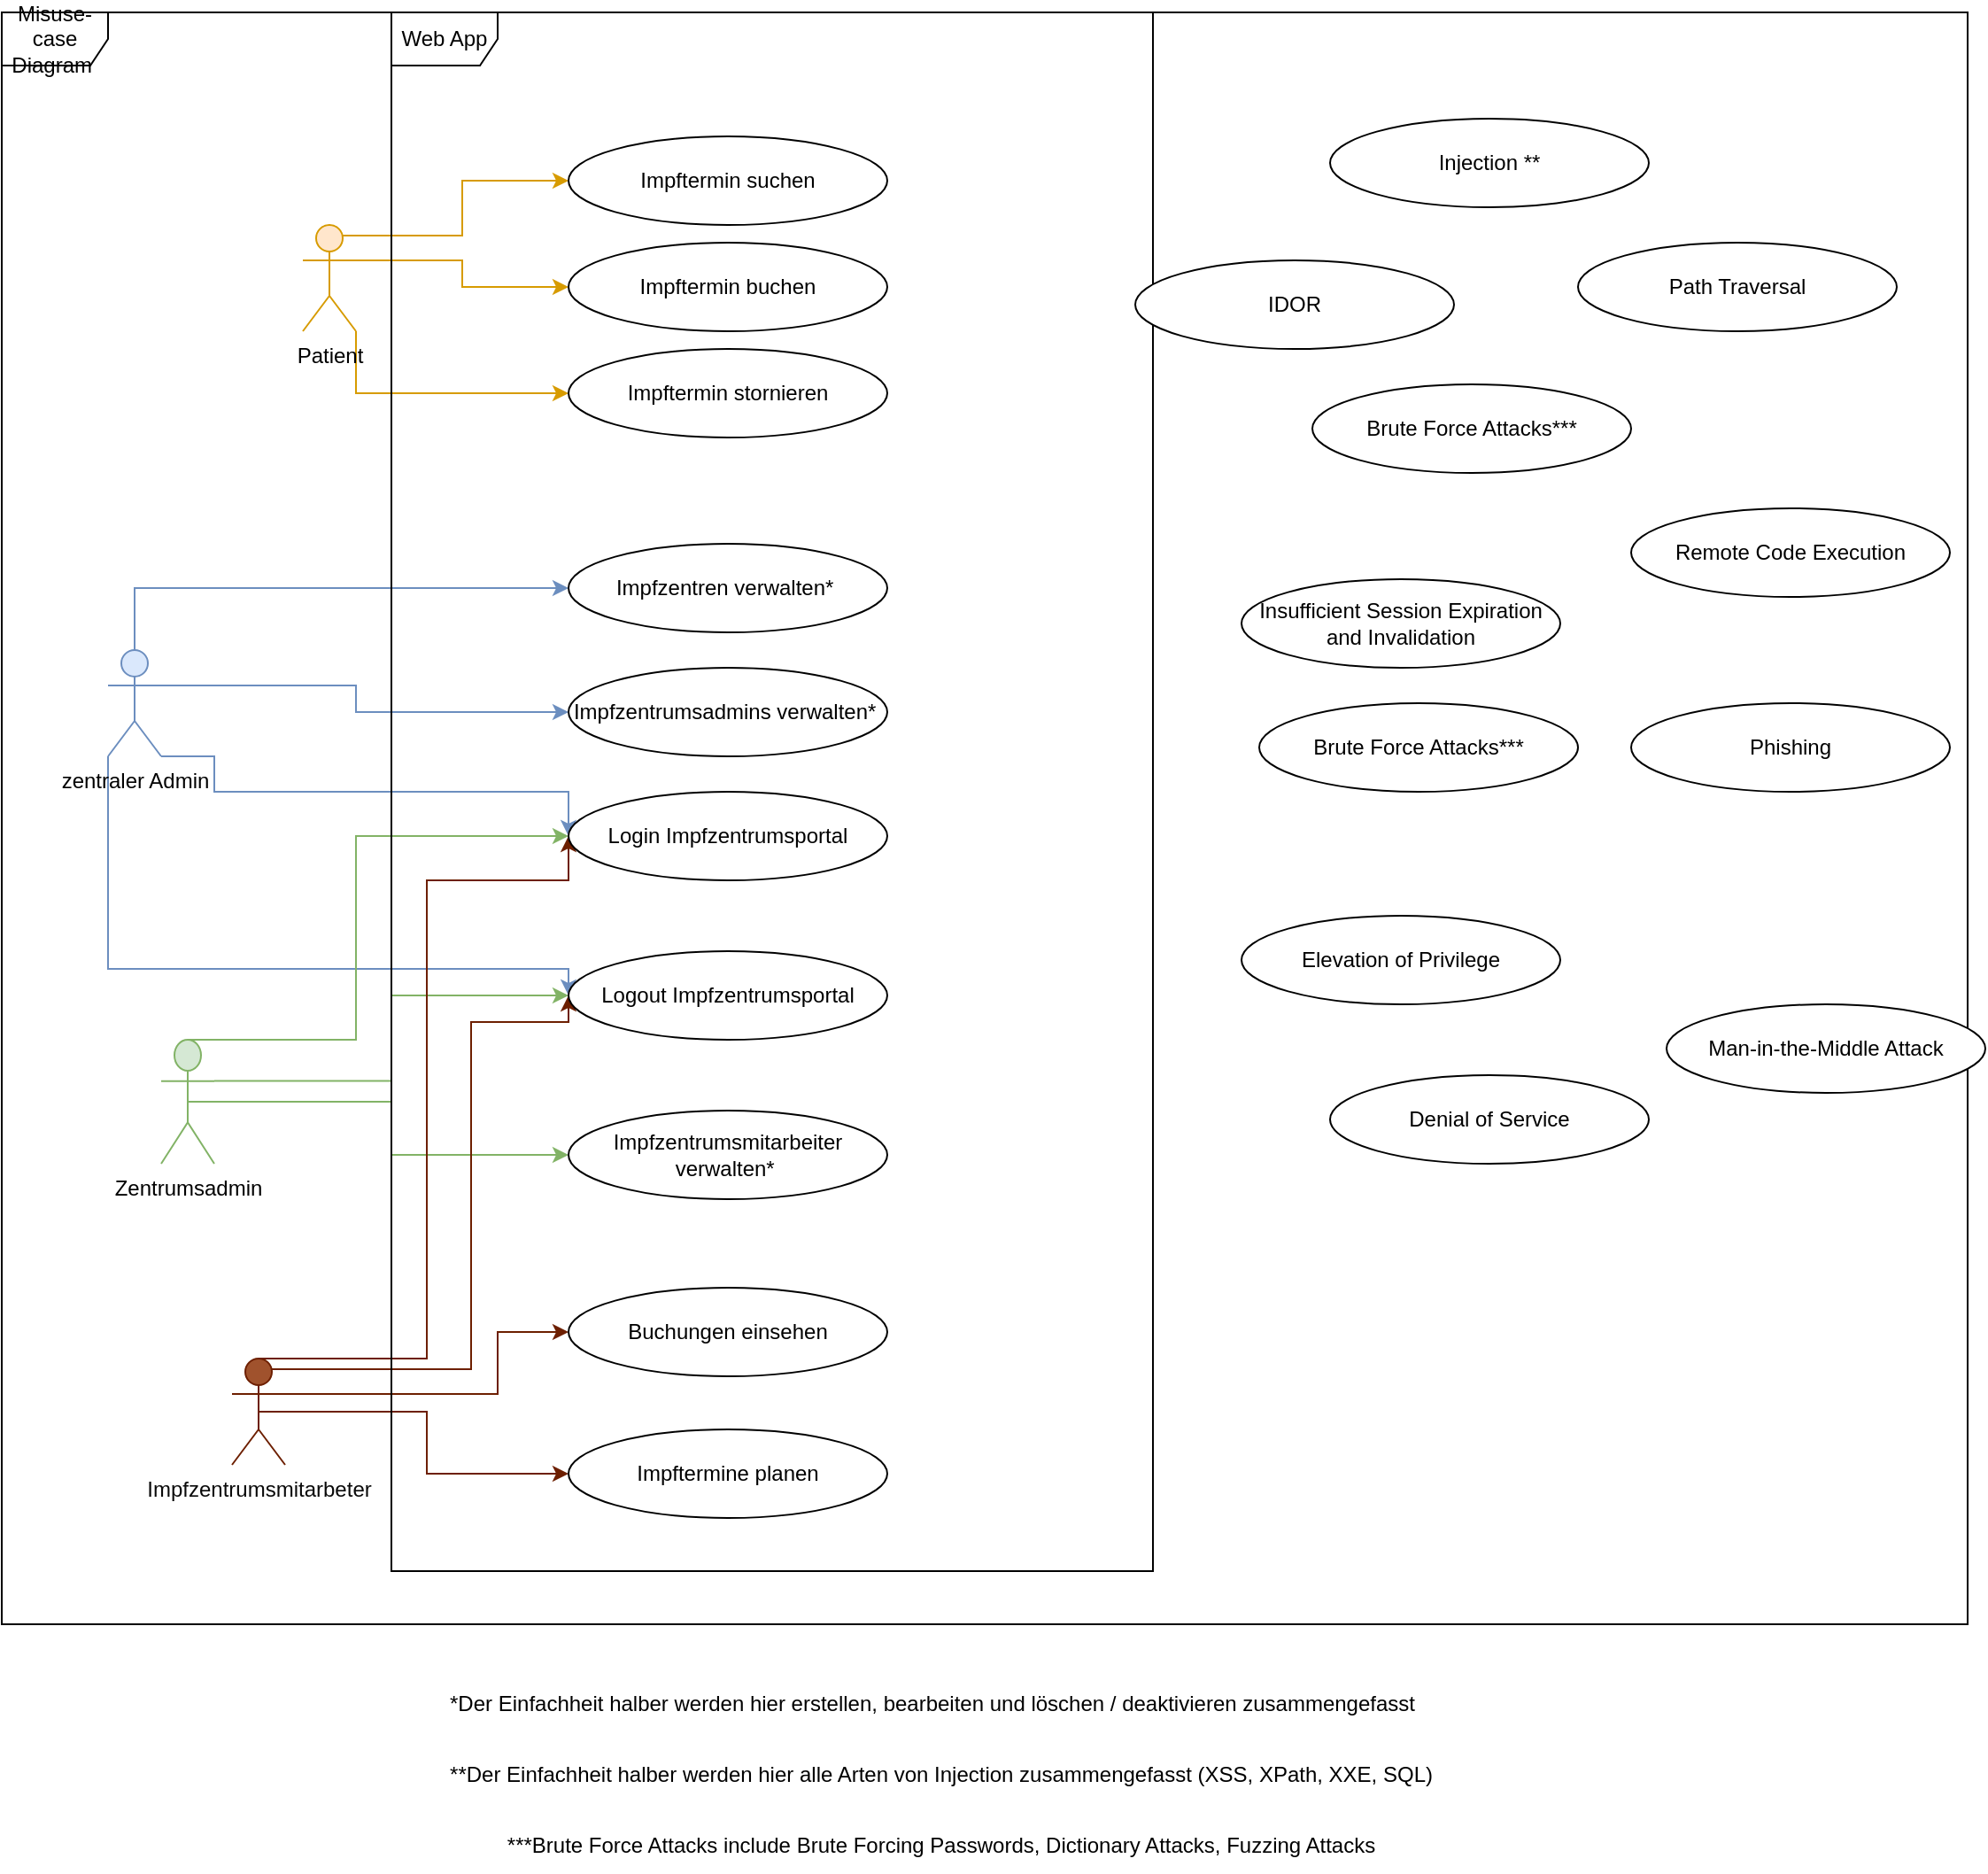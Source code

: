 <mxfile version="24.2.5" type="github">
  <diagram name="Page-1" id="L5RvgXoz5vY0bctvdb2n">
    <mxGraphModel dx="2214" dy="1859" grid="1" gridSize="10" guides="1" tooltips="1" connect="1" arrows="1" fold="1" page="1" pageScale="1" pageWidth="850" pageHeight="1100" math="0" shadow="0">
      <root>
        <mxCell id="0" />
        <mxCell id="1" parent="0" />
        <mxCell id="AoCtoSCX7iy1n-9hf34W-35" style="edgeStyle=orthogonalEdgeStyle;rounded=0;orthogonalLoop=1;jettySize=auto;html=1;exitX=0.75;exitY=0.1;exitDx=0;exitDy=0;exitPerimeter=0;fillColor=#ffe6cc;strokeColor=#d79b00;" edge="1" parent="1" source="AoCtoSCX7iy1n-9hf34W-1" target="AoCtoSCX7iy1n-9hf34W-34">
          <mxGeometry relative="1" as="geometry" />
        </mxCell>
        <mxCell id="AoCtoSCX7iy1n-9hf34W-36" style="edgeStyle=orthogonalEdgeStyle;rounded=0;orthogonalLoop=1;jettySize=auto;html=1;exitX=1;exitY=0.333;exitDx=0;exitDy=0;exitPerimeter=0;fillColor=#ffe6cc;strokeColor=#d79b00;" edge="1" parent="1" source="AoCtoSCX7iy1n-9hf34W-1" target="AoCtoSCX7iy1n-9hf34W-9">
          <mxGeometry relative="1" as="geometry" />
        </mxCell>
        <mxCell id="AoCtoSCX7iy1n-9hf34W-37" style="edgeStyle=orthogonalEdgeStyle;rounded=0;orthogonalLoop=1;jettySize=auto;html=1;exitX=1;exitY=1;exitDx=0;exitDy=0;exitPerimeter=0;entryX=0;entryY=0.5;entryDx=0;entryDy=0;fillColor=#ffe6cc;strokeColor=#d79b00;" edge="1" parent="1" source="AoCtoSCX7iy1n-9hf34W-1" target="AoCtoSCX7iy1n-9hf34W-10">
          <mxGeometry relative="1" as="geometry" />
        </mxCell>
        <mxCell id="AoCtoSCX7iy1n-9hf34W-1" value="Patient&lt;div&gt;&lt;br&gt;&lt;/div&gt;" style="shape=umlActor;verticalLabelPosition=bottom;verticalAlign=top;html=1;outlineConnect=0;fillColor=#ffe6cc;strokeColor=#d79b00;" vertex="1" parent="1">
          <mxGeometry x="50" y="80" width="30" height="60" as="geometry" />
        </mxCell>
        <mxCell id="AoCtoSCX7iy1n-9hf34W-39" style="edgeStyle=orthogonalEdgeStyle;rounded=0;orthogonalLoop=1;jettySize=auto;html=1;exitX=0.5;exitY=0;exitDx=0;exitDy=0;exitPerimeter=0;entryX=0;entryY=0.5;entryDx=0;entryDy=0;fillColor=#dae8fc;strokeColor=#6c8ebf;" edge="1" parent="1" source="AoCtoSCX7iy1n-9hf34W-3" target="AoCtoSCX7iy1n-9hf34W-11">
          <mxGeometry relative="1" as="geometry" />
        </mxCell>
        <mxCell id="AoCtoSCX7iy1n-9hf34W-40" style="edgeStyle=orthogonalEdgeStyle;rounded=0;orthogonalLoop=1;jettySize=auto;html=1;exitX=1;exitY=0.333;exitDx=0;exitDy=0;exitPerimeter=0;fillColor=#dae8fc;strokeColor=#6c8ebf;" edge="1" parent="1" source="AoCtoSCX7iy1n-9hf34W-3" target="AoCtoSCX7iy1n-9hf34W-12">
          <mxGeometry relative="1" as="geometry">
            <Array as="points">
              <mxPoint x="80" y="340" />
              <mxPoint x="80" y="355" />
            </Array>
          </mxGeometry>
        </mxCell>
        <mxCell id="AoCtoSCX7iy1n-9hf34W-43" style="edgeStyle=orthogonalEdgeStyle;rounded=0;orthogonalLoop=1;jettySize=auto;html=1;exitX=0;exitY=1;exitDx=0;exitDy=0;exitPerimeter=0;entryX=0;entryY=0.5;entryDx=0;entryDy=0;fillColor=#dae8fc;strokeColor=#6c8ebf;" edge="1" parent="1" source="AoCtoSCX7iy1n-9hf34W-3" target="AoCtoSCX7iy1n-9hf34W-14">
          <mxGeometry relative="1" as="geometry">
            <Array as="points">
              <mxPoint x="-60" y="500" />
              <mxPoint x="200" y="500" />
            </Array>
          </mxGeometry>
        </mxCell>
        <mxCell id="AoCtoSCX7iy1n-9hf34W-44" style="edgeStyle=orthogonalEdgeStyle;rounded=0;orthogonalLoop=1;jettySize=auto;html=1;exitX=1;exitY=1;exitDx=0;exitDy=0;exitPerimeter=0;entryX=0;entryY=0.5;entryDx=0;entryDy=0;fillColor=#dae8fc;strokeColor=#6c8ebf;" edge="1" parent="1" source="AoCtoSCX7iy1n-9hf34W-3" target="AoCtoSCX7iy1n-9hf34W-13">
          <mxGeometry relative="1" as="geometry">
            <Array as="points">
              <mxPoint y="380" />
              <mxPoint y="400" />
              <mxPoint x="200" y="400" />
            </Array>
          </mxGeometry>
        </mxCell>
        <mxCell id="AoCtoSCX7iy1n-9hf34W-3" value="&lt;div&gt;zentraler Admin&lt;/div&gt;" style="shape=umlActor;verticalLabelPosition=bottom;verticalAlign=top;html=1;outlineConnect=0;fillColor=#dae8fc;strokeColor=#6c8ebf;" vertex="1" parent="1">
          <mxGeometry x="-60" y="320" width="30" height="60" as="geometry" />
        </mxCell>
        <mxCell id="AoCtoSCX7iy1n-9hf34W-45" style="edgeStyle=orthogonalEdgeStyle;rounded=0;orthogonalLoop=1;jettySize=auto;html=1;exitX=0.5;exitY=0;exitDx=0;exitDy=0;exitPerimeter=0;entryX=0;entryY=0.5;entryDx=0;entryDy=0;fillColor=#d5e8d4;strokeColor=#82b366;" edge="1" parent="1" source="AoCtoSCX7iy1n-9hf34W-4" target="AoCtoSCX7iy1n-9hf34W-13">
          <mxGeometry relative="1" as="geometry">
            <Array as="points">
              <mxPoint x="80" y="540" />
              <mxPoint x="80" y="425" />
            </Array>
          </mxGeometry>
        </mxCell>
        <mxCell id="AoCtoSCX7iy1n-9hf34W-46" style="edgeStyle=orthogonalEdgeStyle;rounded=0;orthogonalLoop=1;jettySize=auto;html=1;exitX=1;exitY=0.333;exitDx=0;exitDy=0;exitPerimeter=0;entryX=0;entryY=0.5;entryDx=0;entryDy=0;fillColor=#d5e8d4;strokeColor=#82b366;" edge="1" parent="1" source="AoCtoSCX7iy1n-9hf34W-4" target="AoCtoSCX7iy1n-9hf34W-14">
          <mxGeometry relative="1" as="geometry">
            <Array as="points">
              <mxPoint x="100" y="563" />
              <mxPoint x="100" y="515" />
            </Array>
          </mxGeometry>
        </mxCell>
        <mxCell id="AoCtoSCX7iy1n-9hf34W-53" style="edgeStyle=orthogonalEdgeStyle;rounded=0;orthogonalLoop=1;jettySize=auto;html=1;exitX=0.5;exitY=0.5;exitDx=0;exitDy=0;exitPerimeter=0;fillColor=#d5e8d4;strokeColor=#82b366;" edge="1" parent="1" source="AoCtoSCX7iy1n-9hf34W-4" target="AoCtoSCX7iy1n-9hf34W-15">
          <mxGeometry relative="1" as="geometry" />
        </mxCell>
        <mxCell id="AoCtoSCX7iy1n-9hf34W-4" value="&lt;div&gt;Zentrumsadmin&lt;/div&gt;" style="shape=umlActor;verticalLabelPosition=bottom;verticalAlign=top;html=1;outlineConnect=0;fillColor=#d5e8d4;strokeColor=#82b366;" vertex="1" parent="1">
          <mxGeometry x="-30" y="540" width="30" height="70" as="geometry" />
        </mxCell>
        <mxCell id="AoCtoSCX7iy1n-9hf34W-48" style="edgeStyle=orthogonalEdgeStyle;rounded=0;orthogonalLoop=1;jettySize=auto;html=1;exitX=0.5;exitY=0;exitDx=0;exitDy=0;exitPerimeter=0;entryX=0;entryY=0.5;entryDx=0;entryDy=0;fillColor=#a0522d;strokeColor=#6D1F00;" edge="1" parent="1" source="AoCtoSCX7iy1n-9hf34W-5" target="AoCtoSCX7iy1n-9hf34W-13">
          <mxGeometry relative="1" as="geometry">
            <Array as="points">
              <mxPoint x="120" y="720" />
              <mxPoint x="120" y="450" />
              <mxPoint x="200" y="450" />
            </Array>
          </mxGeometry>
        </mxCell>
        <mxCell id="AoCtoSCX7iy1n-9hf34W-49" style="edgeStyle=orthogonalEdgeStyle;rounded=0;orthogonalLoop=1;jettySize=auto;html=1;exitX=0.75;exitY=0.1;exitDx=0;exitDy=0;exitPerimeter=0;entryX=0;entryY=0.5;entryDx=0;entryDy=0;fillColor=#a0522d;strokeColor=#6D1F00;" edge="1" parent="1" source="AoCtoSCX7iy1n-9hf34W-5" target="AoCtoSCX7iy1n-9hf34W-14">
          <mxGeometry relative="1" as="geometry">
            <Array as="points">
              <mxPoint x="145" y="726" />
              <mxPoint x="145" y="530" />
              <mxPoint x="200" y="530" />
            </Array>
          </mxGeometry>
        </mxCell>
        <mxCell id="AoCtoSCX7iy1n-9hf34W-52" style="edgeStyle=orthogonalEdgeStyle;rounded=0;orthogonalLoop=1;jettySize=auto;html=1;exitX=0.5;exitY=0.5;exitDx=0;exitDy=0;exitPerimeter=0;entryX=0;entryY=0.5;entryDx=0;entryDy=0;fillColor=#a0522d;strokeColor=#6D1F00;" edge="1" parent="1" source="AoCtoSCX7iy1n-9hf34W-5" target="AoCtoSCX7iy1n-9hf34W-17">
          <mxGeometry relative="1" as="geometry" />
        </mxCell>
        <mxCell id="AoCtoSCX7iy1n-9hf34W-54" style="edgeStyle=orthogonalEdgeStyle;rounded=0;orthogonalLoop=1;jettySize=auto;html=1;exitX=1;exitY=0.333;exitDx=0;exitDy=0;exitPerimeter=0;fillColor=#a0522d;strokeColor=#6D1F00;" edge="1" parent="1" source="AoCtoSCX7iy1n-9hf34W-5" target="AoCtoSCX7iy1n-9hf34W-16">
          <mxGeometry relative="1" as="geometry">
            <Array as="points">
              <mxPoint x="160" y="740" />
              <mxPoint x="160" y="705" />
            </Array>
          </mxGeometry>
        </mxCell>
        <mxCell id="AoCtoSCX7iy1n-9hf34W-5" value="&lt;div&gt;&lt;font color=&quot;#0a0a0a&quot;&gt;Impfzentrumsmitarbeter&lt;/font&gt;&lt;/div&gt;" style="shape=umlActor;verticalLabelPosition=bottom;verticalAlign=top;html=1;outlineConnect=0;fillColor=#a0522d;fontColor=#ffffff;strokeColor=#6D1F00;" vertex="1" parent="1">
          <mxGeometry x="10" y="720" width="30" height="60" as="geometry" />
        </mxCell>
        <mxCell id="AoCtoSCX7iy1n-9hf34W-9" value="Impftermin buchen" style="ellipse;whiteSpace=wrap;html=1;" vertex="1" parent="1">
          <mxGeometry x="200" y="90" width="180" height="50" as="geometry" />
        </mxCell>
        <mxCell id="AoCtoSCX7iy1n-9hf34W-10" value="Impftermin stornieren" style="ellipse;whiteSpace=wrap;html=1;" vertex="1" parent="1">
          <mxGeometry x="200" y="150" width="180" height="50" as="geometry" />
        </mxCell>
        <mxCell id="AoCtoSCX7iy1n-9hf34W-11" value="Impfzentren verwalten*&amp;nbsp;" style="ellipse;whiteSpace=wrap;html=1;" vertex="1" parent="1">
          <mxGeometry x="200" y="260" width="180" height="50" as="geometry" />
        </mxCell>
        <mxCell id="AoCtoSCX7iy1n-9hf34W-12" value="Impfzentrumsadmins verwalten*&amp;nbsp;" style="ellipse;whiteSpace=wrap;html=1;" vertex="1" parent="1">
          <mxGeometry x="200" y="330" width="180" height="50" as="geometry" />
        </mxCell>
        <mxCell id="AoCtoSCX7iy1n-9hf34W-13" value="Login Impfzentrumsportal" style="ellipse;whiteSpace=wrap;html=1;" vertex="1" parent="1">
          <mxGeometry x="200" y="400" width="180" height="50" as="geometry" />
        </mxCell>
        <mxCell id="AoCtoSCX7iy1n-9hf34W-14" value="Logout Impfzentrumsportal" style="ellipse;whiteSpace=wrap;html=1;" vertex="1" parent="1">
          <mxGeometry x="200" y="490" width="180" height="50" as="geometry" />
        </mxCell>
        <mxCell id="AoCtoSCX7iy1n-9hf34W-15" value="Impfzentrumsmitarbeiter verwalten*&amp;nbsp;" style="ellipse;whiteSpace=wrap;html=1;" vertex="1" parent="1">
          <mxGeometry x="200" y="580" width="180" height="50" as="geometry" />
        </mxCell>
        <mxCell id="AoCtoSCX7iy1n-9hf34W-16" value="Buchungen einsehen" style="ellipse;whiteSpace=wrap;html=1;" vertex="1" parent="1">
          <mxGeometry x="200" y="680" width="180" height="50" as="geometry" />
        </mxCell>
        <mxCell id="AoCtoSCX7iy1n-9hf34W-17" value="Impftermine planen" style="ellipse;whiteSpace=wrap;html=1;" vertex="1" parent="1">
          <mxGeometry x="200" y="760" width="180" height="50" as="geometry" />
        </mxCell>
        <mxCell id="AoCtoSCX7iy1n-9hf34W-34" value="Impftermin suchen" style="ellipse;whiteSpace=wrap;html=1;" vertex="1" parent="1">
          <mxGeometry x="200" y="30" width="180" height="50" as="geometry" />
        </mxCell>
        <mxCell id="AoCtoSCX7iy1n-9hf34W-58" value="Misuse-case Diagram&amp;nbsp;" style="shape=umlFrame;whiteSpace=wrap;html=1;pointerEvents=0;" vertex="1" parent="1">
          <mxGeometry x="-120" y="-40" width="1110" height="910" as="geometry" />
        </mxCell>
        <mxCell id="AoCtoSCX7iy1n-9hf34W-59" value="Web App" style="shape=umlFrame;whiteSpace=wrap;html=1;pointerEvents=0;" vertex="1" parent="1">
          <mxGeometry x="100" y="-40" width="430" height="880" as="geometry" />
        </mxCell>
        <mxCell id="AoCtoSCX7iy1n-9hf34W-60" value="*Der Einfachheit halber werden hier erstellen, bearbeiten und löschen / deaktivieren zusammengefasst" style="text;html=1;align=center;verticalAlign=middle;resizable=0;points=[];autosize=1;strokeColor=none;fillColor=none;" vertex="1" parent="1">
          <mxGeometry x="120" y="900" width="570" height="30" as="geometry" />
        </mxCell>
        <mxCell id="AoCtoSCX7iy1n-9hf34W-62" value="**Der Einfachheit halber werden hier alle Arten von Injection zusammengefasst (XSS, XPath, XXE, SQL)" style="text;html=1;align=center;verticalAlign=middle;resizable=0;points=[];autosize=1;strokeColor=none;fillColor=none;" vertex="1" parent="1">
          <mxGeometry x="120" y="940" width="580" height="30" as="geometry" />
        </mxCell>
        <mxCell id="AoCtoSCX7iy1n-9hf34W-63" value="Injection **" style="ellipse;whiteSpace=wrap;html=1;" vertex="1" parent="1">
          <mxGeometry x="630" y="20" width="180" height="50" as="geometry" />
        </mxCell>
        <mxCell id="AoCtoSCX7iy1n-9hf34W-64" value="IDOR" style="ellipse;whiteSpace=wrap;html=1;" vertex="1" parent="1">
          <mxGeometry x="520" y="100" width="180" height="50" as="geometry" />
        </mxCell>
        <mxCell id="AoCtoSCX7iy1n-9hf34W-65" value="Path Traversal" style="ellipse;whiteSpace=wrap;html=1;" vertex="1" parent="1">
          <mxGeometry x="770" y="90" width="180" height="50" as="geometry" />
        </mxCell>
        <mxCell id="AoCtoSCX7iy1n-9hf34W-66" value="Brute Force Attacks***" style="ellipse;whiteSpace=wrap;html=1;" vertex="1" parent="1">
          <mxGeometry x="620" y="170" width="180" height="50" as="geometry" />
        </mxCell>
        <mxCell id="AoCtoSCX7iy1n-9hf34W-67" value="***Brute Force Attacks include Brute Forcing Passwords, Dictionary Attacks, Fuzzing Attacks" style="text;html=1;align=center;verticalAlign=middle;resizable=0;points=[];autosize=1;strokeColor=none;fillColor=none;" vertex="1" parent="1">
          <mxGeometry x="155" y="980" width="510" height="30" as="geometry" />
        </mxCell>
        <mxCell id="AoCtoSCX7iy1n-9hf34W-68" value="Insufficient Session Expiration and Invalidation" style="ellipse;whiteSpace=wrap;html=1;" vertex="1" parent="1">
          <mxGeometry x="580" y="280" width="180" height="50" as="geometry" />
        </mxCell>
        <mxCell id="AoCtoSCX7iy1n-9hf34W-69" value="Brute Force Attacks***" style="ellipse;whiteSpace=wrap;html=1;" vertex="1" parent="1">
          <mxGeometry x="590" y="350" width="180" height="50" as="geometry" />
        </mxCell>
        <mxCell id="AoCtoSCX7iy1n-9hf34W-70" value="Elevation of Privilege" style="ellipse;whiteSpace=wrap;html=1;" vertex="1" parent="1">
          <mxGeometry x="580" y="470" width="180" height="50" as="geometry" />
        </mxCell>
        <mxCell id="AoCtoSCX7iy1n-9hf34W-71" value="Denial of Service" style="ellipse;whiteSpace=wrap;html=1;" vertex="1" parent="1">
          <mxGeometry x="630" y="560" width="180" height="50" as="geometry" />
        </mxCell>
        <mxCell id="AoCtoSCX7iy1n-9hf34W-72" value="Remote Code Execution" style="ellipse;whiteSpace=wrap;html=1;" vertex="1" parent="1">
          <mxGeometry x="800" y="240" width="180" height="50" as="geometry" />
        </mxCell>
        <mxCell id="AoCtoSCX7iy1n-9hf34W-73" value="Phishing" style="ellipse;whiteSpace=wrap;html=1;" vertex="1" parent="1">
          <mxGeometry x="800" y="350" width="180" height="50" as="geometry" />
        </mxCell>
        <mxCell id="AoCtoSCX7iy1n-9hf34W-74" value="Man-in-the-Middle Attack" style="ellipse;whiteSpace=wrap;html=1;" vertex="1" parent="1">
          <mxGeometry x="820" y="520" width="180" height="50" as="geometry" />
        </mxCell>
      </root>
    </mxGraphModel>
  </diagram>
</mxfile>
